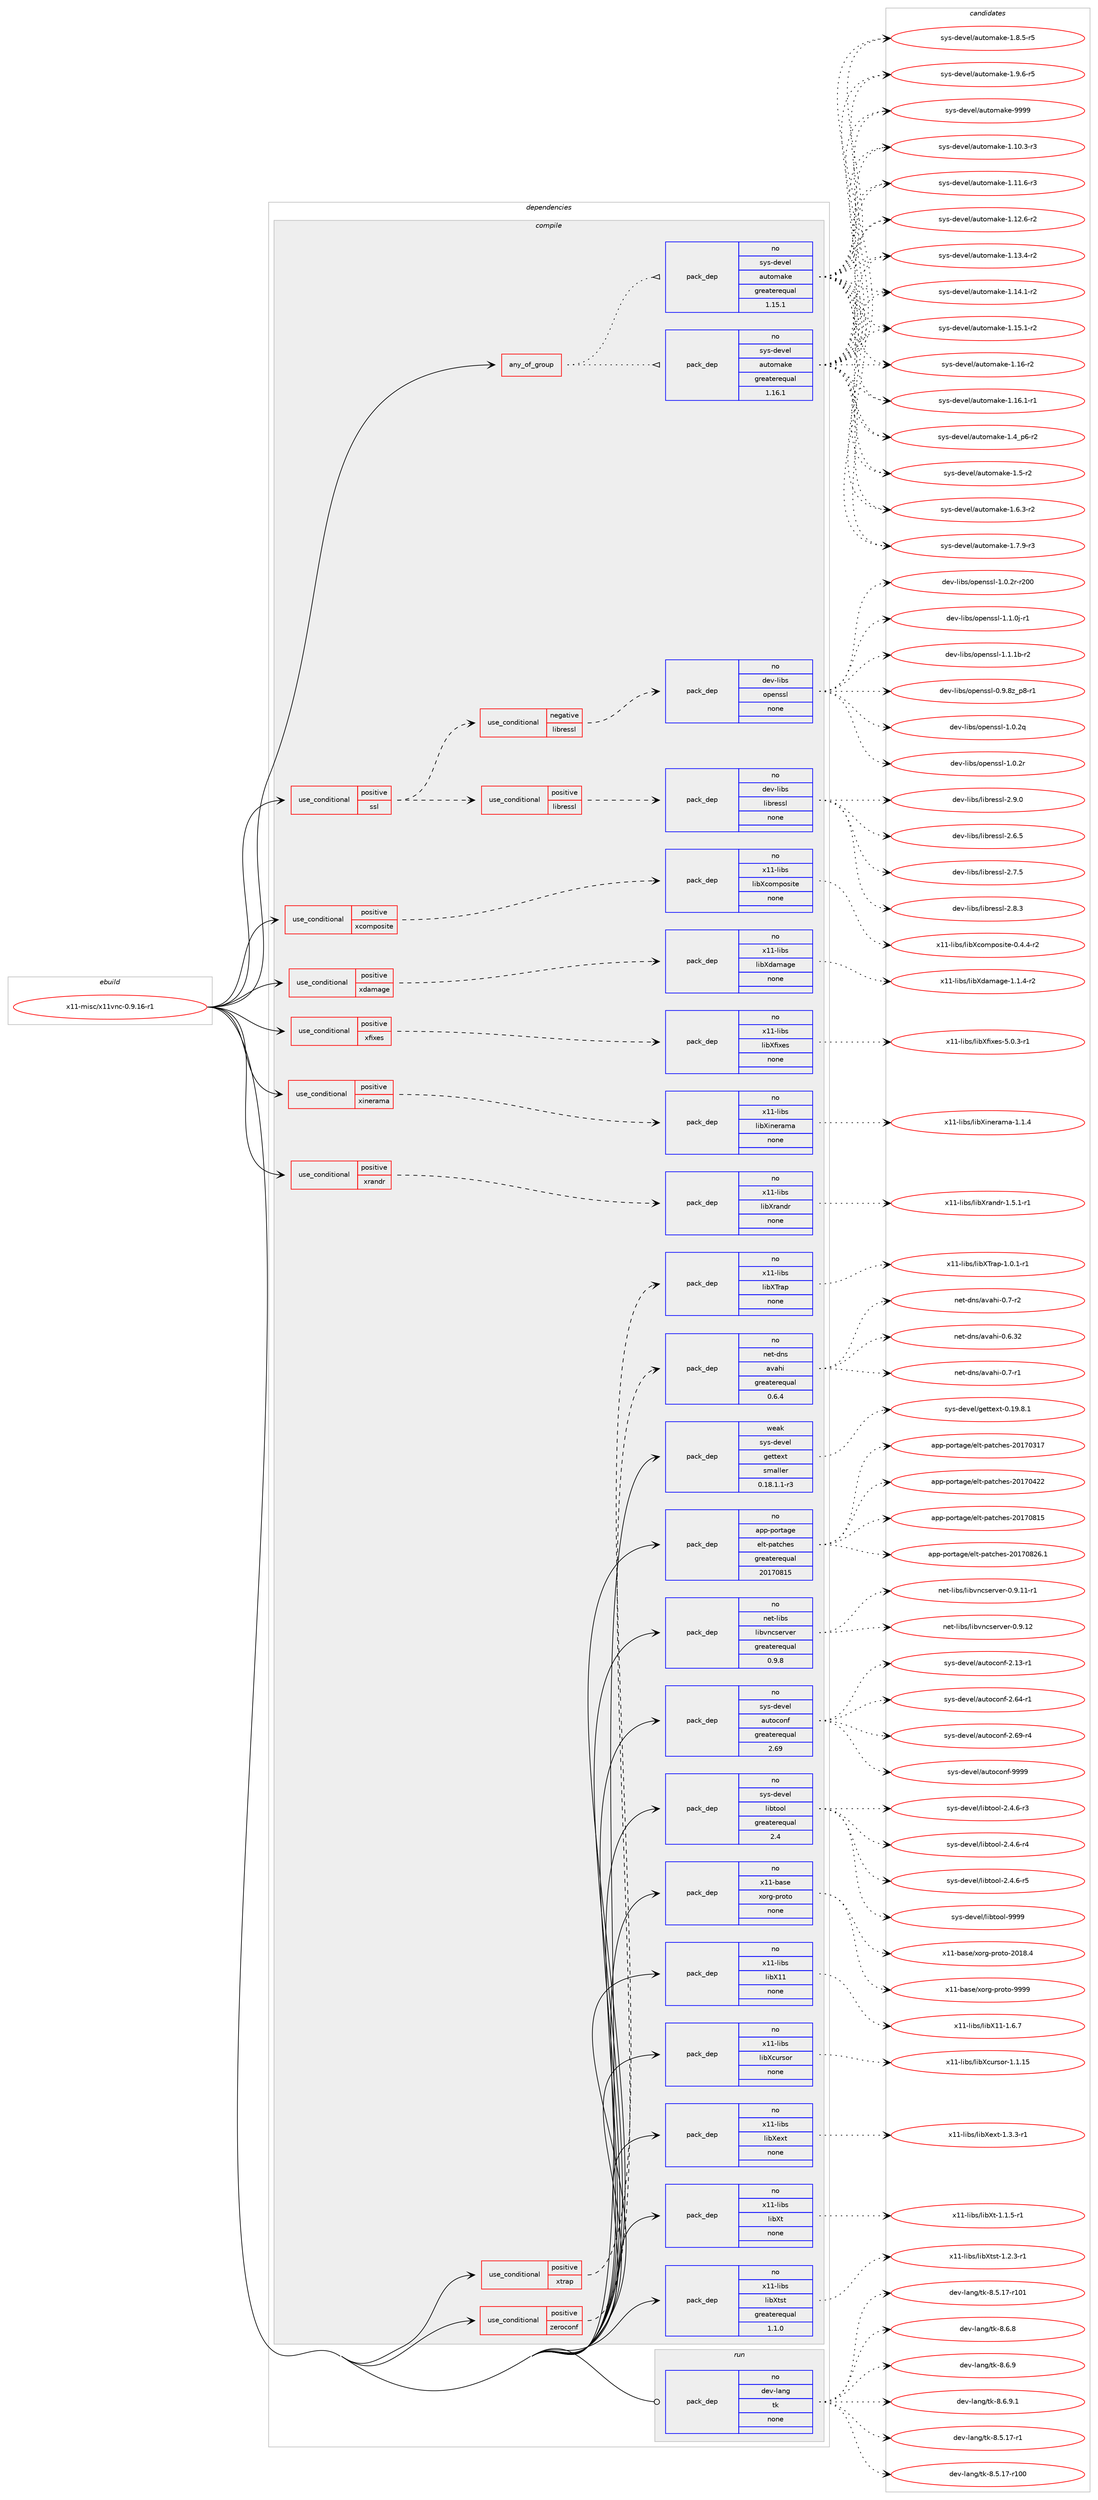 digraph prolog {

# *************
# Graph options
# *************

newrank=true;
concentrate=true;
compound=true;
graph [rankdir=LR,fontname=Helvetica,fontsize=10,ranksep=1.5];#, ranksep=2.5, nodesep=0.2];
edge  [arrowhead=vee];
node  [fontname=Helvetica,fontsize=10];

# **********
# The ebuild
# **********

subgraph cluster_leftcol {
color=gray;
rank=same;
label=<<i>ebuild</i>>;
id [label="x11-misc/x11vnc-0.9.16-r1", color=red, width=4, href="../x11-misc/x11vnc-0.9.16-r1.svg"];
}

# ****************
# The dependencies
# ****************

subgraph cluster_midcol {
color=gray;
label=<<i>dependencies</i>>;
subgraph cluster_compile {
fillcolor="#eeeeee";
style=filled;
label=<<i>compile</i>>;
subgraph any28722 {
dependency1765233 [label=<<TABLE BORDER="0" CELLBORDER="1" CELLSPACING="0" CELLPADDING="4"><TR><TD CELLPADDING="10">any_of_group</TD></TR></TABLE>>, shape=none, color=red];subgraph pack1268744 {
dependency1765234 [label=<<TABLE BORDER="0" CELLBORDER="1" CELLSPACING="0" CELLPADDING="4" WIDTH="220"><TR><TD ROWSPAN="6" CELLPADDING="30">pack_dep</TD></TR><TR><TD WIDTH="110">no</TD></TR><TR><TD>sys-devel</TD></TR><TR><TD>automake</TD></TR><TR><TD>greaterequal</TD></TR><TR><TD>1.16.1</TD></TR></TABLE>>, shape=none, color=blue];
}
dependency1765233:e -> dependency1765234:w [weight=20,style="dotted",arrowhead="oinv"];
subgraph pack1268745 {
dependency1765235 [label=<<TABLE BORDER="0" CELLBORDER="1" CELLSPACING="0" CELLPADDING="4" WIDTH="220"><TR><TD ROWSPAN="6" CELLPADDING="30">pack_dep</TD></TR><TR><TD WIDTH="110">no</TD></TR><TR><TD>sys-devel</TD></TR><TR><TD>automake</TD></TR><TR><TD>greaterequal</TD></TR><TR><TD>1.15.1</TD></TR></TABLE>>, shape=none, color=blue];
}
dependency1765233:e -> dependency1765235:w [weight=20,style="dotted",arrowhead="oinv"];
}
id:e -> dependency1765233:w [weight=20,style="solid",arrowhead="vee"];
subgraph cond466759 {
dependency1765236 [label=<<TABLE BORDER="0" CELLBORDER="1" CELLSPACING="0" CELLPADDING="4"><TR><TD ROWSPAN="3" CELLPADDING="10">use_conditional</TD></TR><TR><TD>positive</TD></TR><TR><TD>ssl</TD></TR></TABLE>>, shape=none, color=red];
subgraph cond466760 {
dependency1765237 [label=<<TABLE BORDER="0" CELLBORDER="1" CELLSPACING="0" CELLPADDING="4"><TR><TD ROWSPAN="3" CELLPADDING="10">use_conditional</TD></TR><TR><TD>negative</TD></TR><TR><TD>libressl</TD></TR></TABLE>>, shape=none, color=red];
subgraph pack1268746 {
dependency1765238 [label=<<TABLE BORDER="0" CELLBORDER="1" CELLSPACING="0" CELLPADDING="4" WIDTH="220"><TR><TD ROWSPAN="6" CELLPADDING="30">pack_dep</TD></TR><TR><TD WIDTH="110">no</TD></TR><TR><TD>dev-libs</TD></TR><TR><TD>openssl</TD></TR><TR><TD>none</TD></TR><TR><TD></TD></TR></TABLE>>, shape=none, color=blue];
}
dependency1765237:e -> dependency1765238:w [weight=20,style="dashed",arrowhead="vee"];
}
dependency1765236:e -> dependency1765237:w [weight=20,style="dashed",arrowhead="vee"];
subgraph cond466761 {
dependency1765239 [label=<<TABLE BORDER="0" CELLBORDER="1" CELLSPACING="0" CELLPADDING="4"><TR><TD ROWSPAN="3" CELLPADDING="10">use_conditional</TD></TR><TR><TD>positive</TD></TR><TR><TD>libressl</TD></TR></TABLE>>, shape=none, color=red];
subgraph pack1268747 {
dependency1765240 [label=<<TABLE BORDER="0" CELLBORDER="1" CELLSPACING="0" CELLPADDING="4" WIDTH="220"><TR><TD ROWSPAN="6" CELLPADDING="30">pack_dep</TD></TR><TR><TD WIDTH="110">no</TD></TR><TR><TD>dev-libs</TD></TR><TR><TD>libressl</TD></TR><TR><TD>none</TD></TR><TR><TD></TD></TR></TABLE>>, shape=none, color=blue];
}
dependency1765239:e -> dependency1765240:w [weight=20,style="dashed",arrowhead="vee"];
}
dependency1765236:e -> dependency1765239:w [weight=20,style="dashed",arrowhead="vee"];
}
id:e -> dependency1765236:w [weight=20,style="solid",arrowhead="vee"];
subgraph cond466762 {
dependency1765241 [label=<<TABLE BORDER="0" CELLBORDER="1" CELLSPACING="0" CELLPADDING="4"><TR><TD ROWSPAN="3" CELLPADDING="10">use_conditional</TD></TR><TR><TD>positive</TD></TR><TR><TD>xcomposite</TD></TR></TABLE>>, shape=none, color=red];
subgraph pack1268748 {
dependency1765242 [label=<<TABLE BORDER="0" CELLBORDER="1" CELLSPACING="0" CELLPADDING="4" WIDTH="220"><TR><TD ROWSPAN="6" CELLPADDING="30">pack_dep</TD></TR><TR><TD WIDTH="110">no</TD></TR><TR><TD>x11-libs</TD></TR><TR><TD>libXcomposite</TD></TR><TR><TD>none</TD></TR><TR><TD></TD></TR></TABLE>>, shape=none, color=blue];
}
dependency1765241:e -> dependency1765242:w [weight=20,style="dashed",arrowhead="vee"];
}
id:e -> dependency1765241:w [weight=20,style="solid",arrowhead="vee"];
subgraph cond466763 {
dependency1765243 [label=<<TABLE BORDER="0" CELLBORDER="1" CELLSPACING="0" CELLPADDING="4"><TR><TD ROWSPAN="3" CELLPADDING="10">use_conditional</TD></TR><TR><TD>positive</TD></TR><TR><TD>xdamage</TD></TR></TABLE>>, shape=none, color=red];
subgraph pack1268749 {
dependency1765244 [label=<<TABLE BORDER="0" CELLBORDER="1" CELLSPACING="0" CELLPADDING="4" WIDTH="220"><TR><TD ROWSPAN="6" CELLPADDING="30">pack_dep</TD></TR><TR><TD WIDTH="110">no</TD></TR><TR><TD>x11-libs</TD></TR><TR><TD>libXdamage</TD></TR><TR><TD>none</TD></TR><TR><TD></TD></TR></TABLE>>, shape=none, color=blue];
}
dependency1765243:e -> dependency1765244:w [weight=20,style="dashed",arrowhead="vee"];
}
id:e -> dependency1765243:w [weight=20,style="solid",arrowhead="vee"];
subgraph cond466764 {
dependency1765245 [label=<<TABLE BORDER="0" CELLBORDER="1" CELLSPACING="0" CELLPADDING="4"><TR><TD ROWSPAN="3" CELLPADDING="10">use_conditional</TD></TR><TR><TD>positive</TD></TR><TR><TD>xfixes</TD></TR></TABLE>>, shape=none, color=red];
subgraph pack1268750 {
dependency1765246 [label=<<TABLE BORDER="0" CELLBORDER="1" CELLSPACING="0" CELLPADDING="4" WIDTH="220"><TR><TD ROWSPAN="6" CELLPADDING="30">pack_dep</TD></TR><TR><TD WIDTH="110">no</TD></TR><TR><TD>x11-libs</TD></TR><TR><TD>libXfixes</TD></TR><TR><TD>none</TD></TR><TR><TD></TD></TR></TABLE>>, shape=none, color=blue];
}
dependency1765245:e -> dependency1765246:w [weight=20,style="dashed",arrowhead="vee"];
}
id:e -> dependency1765245:w [weight=20,style="solid",arrowhead="vee"];
subgraph cond466765 {
dependency1765247 [label=<<TABLE BORDER="0" CELLBORDER="1" CELLSPACING="0" CELLPADDING="4"><TR><TD ROWSPAN="3" CELLPADDING="10">use_conditional</TD></TR><TR><TD>positive</TD></TR><TR><TD>xinerama</TD></TR></TABLE>>, shape=none, color=red];
subgraph pack1268751 {
dependency1765248 [label=<<TABLE BORDER="0" CELLBORDER="1" CELLSPACING="0" CELLPADDING="4" WIDTH="220"><TR><TD ROWSPAN="6" CELLPADDING="30">pack_dep</TD></TR><TR><TD WIDTH="110">no</TD></TR><TR><TD>x11-libs</TD></TR><TR><TD>libXinerama</TD></TR><TR><TD>none</TD></TR><TR><TD></TD></TR></TABLE>>, shape=none, color=blue];
}
dependency1765247:e -> dependency1765248:w [weight=20,style="dashed",arrowhead="vee"];
}
id:e -> dependency1765247:w [weight=20,style="solid",arrowhead="vee"];
subgraph cond466766 {
dependency1765249 [label=<<TABLE BORDER="0" CELLBORDER="1" CELLSPACING="0" CELLPADDING="4"><TR><TD ROWSPAN="3" CELLPADDING="10">use_conditional</TD></TR><TR><TD>positive</TD></TR><TR><TD>xrandr</TD></TR></TABLE>>, shape=none, color=red];
subgraph pack1268752 {
dependency1765250 [label=<<TABLE BORDER="0" CELLBORDER="1" CELLSPACING="0" CELLPADDING="4" WIDTH="220"><TR><TD ROWSPAN="6" CELLPADDING="30">pack_dep</TD></TR><TR><TD WIDTH="110">no</TD></TR><TR><TD>x11-libs</TD></TR><TR><TD>libXrandr</TD></TR><TR><TD>none</TD></TR><TR><TD></TD></TR></TABLE>>, shape=none, color=blue];
}
dependency1765249:e -> dependency1765250:w [weight=20,style="dashed",arrowhead="vee"];
}
id:e -> dependency1765249:w [weight=20,style="solid",arrowhead="vee"];
subgraph cond466767 {
dependency1765251 [label=<<TABLE BORDER="0" CELLBORDER="1" CELLSPACING="0" CELLPADDING="4"><TR><TD ROWSPAN="3" CELLPADDING="10">use_conditional</TD></TR><TR><TD>positive</TD></TR><TR><TD>xtrap</TD></TR></TABLE>>, shape=none, color=red];
subgraph pack1268753 {
dependency1765252 [label=<<TABLE BORDER="0" CELLBORDER="1" CELLSPACING="0" CELLPADDING="4" WIDTH="220"><TR><TD ROWSPAN="6" CELLPADDING="30">pack_dep</TD></TR><TR><TD WIDTH="110">no</TD></TR><TR><TD>x11-libs</TD></TR><TR><TD>libXTrap</TD></TR><TR><TD>none</TD></TR><TR><TD></TD></TR></TABLE>>, shape=none, color=blue];
}
dependency1765251:e -> dependency1765252:w [weight=20,style="dashed",arrowhead="vee"];
}
id:e -> dependency1765251:w [weight=20,style="solid",arrowhead="vee"];
subgraph cond466768 {
dependency1765253 [label=<<TABLE BORDER="0" CELLBORDER="1" CELLSPACING="0" CELLPADDING="4"><TR><TD ROWSPAN="3" CELLPADDING="10">use_conditional</TD></TR><TR><TD>positive</TD></TR><TR><TD>zeroconf</TD></TR></TABLE>>, shape=none, color=red];
subgraph pack1268754 {
dependency1765254 [label=<<TABLE BORDER="0" CELLBORDER="1" CELLSPACING="0" CELLPADDING="4" WIDTH="220"><TR><TD ROWSPAN="6" CELLPADDING="30">pack_dep</TD></TR><TR><TD WIDTH="110">no</TD></TR><TR><TD>net-dns</TD></TR><TR><TD>avahi</TD></TR><TR><TD>greaterequal</TD></TR><TR><TD>0.6.4</TD></TR></TABLE>>, shape=none, color=blue];
}
dependency1765253:e -> dependency1765254:w [weight=20,style="dashed",arrowhead="vee"];
}
id:e -> dependency1765253:w [weight=20,style="solid",arrowhead="vee"];
subgraph pack1268755 {
dependency1765255 [label=<<TABLE BORDER="0" CELLBORDER="1" CELLSPACING="0" CELLPADDING="4" WIDTH="220"><TR><TD ROWSPAN="6" CELLPADDING="30">pack_dep</TD></TR><TR><TD WIDTH="110">no</TD></TR><TR><TD>app-portage</TD></TR><TR><TD>elt-patches</TD></TR><TR><TD>greaterequal</TD></TR><TR><TD>20170815</TD></TR></TABLE>>, shape=none, color=blue];
}
id:e -> dependency1765255:w [weight=20,style="solid",arrowhead="vee"];
subgraph pack1268756 {
dependency1765256 [label=<<TABLE BORDER="0" CELLBORDER="1" CELLSPACING="0" CELLPADDING="4" WIDTH="220"><TR><TD ROWSPAN="6" CELLPADDING="30">pack_dep</TD></TR><TR><TD WIDTH="110">no</TD></TR><TR><TD>net-libs</TD></TR><TR><TD>libvncserver</TD></TR><TR><TD>greaterequal</TD></TR><TR><TD>0.9.8</TD></TR></TABLE>>, shape=none, color=blue];
}
id:e -> dependency1765256:w [weight=20,style="solid",arrowhead="vee"];
subgraph pack1268757 {
dependency1765257 [label=<<TABLE BORDER="0" CELLBORDER="1" CELLSPACING="0" CELLPADDING="4" WIDTH="220"><TR><TD ROWSPAN="6" CELLPADDING="30">pack_dep</TD></TR><TR><TD WIDTH="110">no</TD></TR><TR><TD>sys-devel</TD></TR><TR><TD>autoconf</TD></TR><TR><TD>greaterequal</TD></TR><TR><TD>2.69</TD></TR></TABLE>>, shape=none, color=blue];
}
id:e -> dependency1765257:w [weight=20,style="solid",arrowhead="vee"];
subgraph pack1268758 {
dependency1765258 [label=<<TABLE BORDER="0" CELLBORDER="1" CELLSPACING="0" CELLPADDING="4" WIDTH="220"><TR><TD ROWSPAN="6" CELLPADDING="30">pack_dep</TD></TR><TR><TD WIDTH="110">no</TD></TR><TR><TD>sys-devel</TD></TR><TR><TD>libtool</TD></TR><TR><TD>greaterequal</TD></TR><TR><TD>2.4</TD></TR></TABLE>>, shape=none, color=blue];
}
id:e -> dependency1765258:w [weight=20,style="solid",arrowhead="vee"];
subgraph pack1268759 {
dependency1765259 [label=<<TABLE BORDER="0" CELLBORDER="1" CELLSPACING="0" CELLPADDING="4" WIDTH="220"><TR><TD ROWSPAN="6" CELLPADDING="30">pack_dep</TD></TR><TR><TD WIDTH="110">no</TD></TR><TR><TD>x11-base</TD></TR><TR><TD>xorg-proto</TD></TR><TR><TD>none</TD></TR><TR><TD></TD></TR></TABLE>>, shape=none, color=blue];
}
id:e -> dependency1765259:w [weight=20,style="solid",arrowhead="vee"];
subgraph pack1268760 {
dependency1765260 [label=<<TABLE BORDER="0" CELLBORDER="1" CELLSPACING="0" CELLPADDING="4" WIDTH="220"><TR><TD ROWSPAN="6" CELLPADDING="30">pack_dep</TD></TR><TR><TD WIDTH="110">no</TD></TR><TR><TD>x11-libs</TD></TR><TR><TD>libX11</TD></TR><TR><TD>none</TD></TR><TR><TD></TD></TR></TABLE>>, shape=none, color=blue];
}
id:e -> dependency1765260:w [weight=20,style="solid",arrowhead="vee"];
subgraph pack1268761 {
dependency1765261 [label=<<TABLE BORDER="0" CELLBORDER="1" CELLSPACING="0" CELLPADDING="4" WIDTH="220"><TR><TD ROWSPAN="6" CELLPADDING="30">pack_dep</TD></TR><TR><TD WIDTH="110">no</TD></TR><TR><TD>x11-libs</TD></TR><TR><TD>libXcursor</TD></TR><TR><TD>none</TD></TR><TR><TD></TD></TR></TABLE>>, shape=none, color=blue];
}
id:e -> dependency1765261:w [weight=20,style="solid",arrowhead="vee"];
subgraph pack1268762 {
dependency1765262 [label=<<TABLE BORDER="0" CELLBORDER="1" CELLSPACING="0" CELLPADDING="4" WIDTH="220"><TR><TD ROWSPAN="6" CELLPADDING="30">pack_dep</TD></TR><TR><TD WIDTH="110">no</TD></TR><TR><TD>x11-libs</TD></TR><TR><TD>libXext</TD></TR><TR><TD>none</TD></TR><TR><TD></TD></TR></TABLE>>, shape=none, color=blue];
}
id:e -> dependency1765262:w [weight=20,style="solid",arrowhead="vee"];
subgraph pack1268763 {
dependency1765263 [label=<<TABLE BORDER="0" CELLBORDER="1" CELLSPACING="0" CELLPADDING="4" WIDTH="220"><TR><TD ROWSPAN="6" CELLPADDING="30">pack_dep</TD></TR><TR><TD WIDTH="110">no</TD></TR><TR><TD>x11-libs</TD></TR><TR><TD>libXt</TD></TR><TR><TD>none</TD></TR><TR><TD></TD></TR></TABLE>>, shape=none, color=blue];
}
id:e -> dependency1765263:w [weight=20,style="solid",arrowhead="vee"];
subgraph pack1268764 {
dependency1765264 [label=<<TABLE BORDER="0" CELLBORDER="1" CELLSPACING="0" CELLPADDING="4" WIDTH="220"><TR><TD ROWSPAN="6" CELLPADDING="30">pack_dep</TD></TR><TR><TD WIDTH="110">no</TD></TR><TR><TD>x11-libs</TD></TR><TR><TD>libXtst</TD></TR><TR><TD>greaterequal</TD></TR><TR><TD>1.1.0</TD></TR></TABLE>>, shape=none, color=blue];
}
id:e -> dependency1765264:w [weight=20,style="solid",arrowhead="vee"];
subgraph pack1268765 {
dependency1765265 [label=<<TABLE BORDER="0" CELLBORDER="1" CELLSPACING="0" CELLPADDING="4" WIDTH="220"><TR><TD ROWSPAN="6" CELLPADDING="30">pack_dep</TD></TR><TR><TD WIDTH="110">weak</TD></TR><TR><TD>sys-devel</TD></TR><TR><TD>gettext</TD></TR><TR><TD>smaller</TD></TR><TR><TD>0.18.1.1-r3</TD></TR></TABLE>>, shape=none, color=blue];
}
id:e -> dependency1765265:w [weight=20,style="solid",arrowhead="vee"];
}
subgraph cluster_compileandrun {
fillcolor="#eeeeee";
style=filled;
label=<<i>compile and run</i>>;
}
subgraph cluster_run {
fillcolor="#eeeeee";
style=filled;
label=<<i>run</i>>;
subgraph pack1268766 {
dependency1765266 [label=<<TABLE BORDER="0" CELLBORDER="1" CELLSPACING="0" CELLPADDING="4" WIDTH="220"><TR><TD ROWSPAN="6" CELLPADDING="30">pack_dep</TD></TR><TR><TD WIDTH="110">no</TD></TR><TR><TD>dev-lang</TD></TR><TR><TD>tk</TD></TR><TR><TD>none</TD></TR><TR><TD></TD></TR></TABLE>>, shape=none, color=blue];
}
id:e -> dependency1765266:w [weight=20,style="solid",arrowhead="odot"];
}
}

# **************
# The candidates
# **************

subgraph cluster_choices {
rank=same;
color=gray;
label=<<i>candidates</i>>;

subgraph choice1268744 {
color=black;
nodesep=1;
choice11512111545100101118101108479711711611110997107101454946494846514511451 [label="sys-devel/automake-1.10.3-r3", color=red, width=4,href="../sys-devel/automake-1.10.3-r3.svg"];
choice11512111545100101118101108479711711611110997107101454946494946544511451 [label="sys-devel/automake-1.11.6-r3", color=red, width=4,href="../sys-devel/automake-1.11.6-r3.svg"];
choice11512111545100101118101108479711711611110997107101454946495046544511450 [label="sys-devel/automake-1.12.6-r2", color=red, width=4,href="../sys-devel/automake-1.12.6-r2.svg"];
choice11512111545100101118101108479711711611110997107101454946495146524511450 [label="sys-devel/automake-1.13.4-r2", color=red, width=4,href="../sys-devel/automake-1.13.4-r2.svg"];
choice11512111545100101118101108479711711611110997107101454946495246494511450 [label="sys-devel/automake-1.14.1-r2", color=red, width=4,href="../sys-devel/automake-1.14.1-r2.svg"];
choice11512111545100101118101108479711711611110997107101454946495346494511450 [label="sys-devel/automake-1.15.1-r2", color=red, width=4,href="../sys-devel/automake-1.15.1-r2.svg"];
choice1151211154510010111810110847971171161111099710710145494649544511450 [label="sys-devel/automake-1.16-r2", color=red, width=4,href="../sys-devel/automake-1.16-r2.svg"];
choice11512111545100101118101108479711711611110997107101454946495446494511449 [label="sys-devel/automake-1.16.1-r1", color=red, width=4,href="../sys-devel/automake-1.16.1-r1.svg"];
choice115121115451001011181011084797117116111109971071014549465295112544511450 [label="sys-devel/automake-1.4_p6-r2", color=red, width=4,href="../sys-devel/automake-1.4_p6-r2.svg"];
choice11512111545100101118101108479711711611110997107101454946534511450 [label="sys-devel/automake-1.5-r2", color=red, width=4,href="../sys-devel/automake-1.5-r2.svg"];
choice115121115451001011181011084797117116111109971071014549465446514511450 [label="sys-devel/automake-1.6.3-r2", color=red, width=4,href="../sys-devel/automake-1.6.3-r2.svg"];
choice115121115451001011181011084797117116111109971071014549465546574511451 [label="sys-devel/automake-1.7.9-r3", color=red, width=4,href="../sys-devel/automake-1.7.9-r3.svg"];
choice115121115451001011181011084797117116111109971071014549465646534511453 [label="sys-devel/automake-1.8.5-r5", color=red, width=4,href="../sys-devel/automake-1.8.5-r5.svg"];
choice115121115451001011181011084797117116111109971071014549465746544511453 [label="sys-devel/automake-1.9.6-r5", color=red, width=4,href="../sys-devel/automake-1.9.6-r5.svg"];
choice115121115451001011181011084797117116111109971071014557575757 [label="sys-devel/automake-9999", color=red, width=4,href="../sys-devel/automake-9999.svg"];
dependency1765234:e -> choice11512111545100101118101108479711711611110997107101454946494846514511451:w [style=dotted,weight="100"];
dependency1765234:e -> choice11512111545100101118101108479711711611110997107101454946494946544511451:w [style=dotted,weight="100"];
dependency1765234:e -> choice11512111545100101118101108479711711611110997107101454946495046544511450:w [style=dotted,weight="100"];
dependency1765234:e -> choice11512111545100101118101108479711711611110997107101454946495146524511450:w [style=dotted,weight="100"];
dependency1765234:e -> choice11512111545100101118101108479711711611110997107101454946495246494511450:w [style=dotted,weight="100"];
dependency1765234:e -> choice11512111545100101118101108479711711611110997107101454946495346494511450:w [style=dotted,weight="100"];
dependency1765234:e -> choice1151211154510010111810110847971171161111099710710145494649544511450:w [style=dotted,weight="100"];
dependency1765234:e -> choice11512111545100101118101108479711711611110997107101454946495446494511449:w [style=dotted,weight="100"];
dependency1765234:e -> choice115121115451001011181011084797117116111109971071014549465295112544511450:w [style=dotted,weight="100"];
dependency1765234:e -> choice11512111545100101118101108479711711611110997107101454946534511450:w [style=dotted,weight="100"];
dependency1765234:e -> choice115121115451001011181011084797117116111109971071014549465446514511450:w [style=dotted,weight="100"];
dependency1765234:e -> choice115121115451001011181011084797117116111109971071014549465546574511451:w [style=dotted,weight="100"];
dependency1765234:e -> choice115121115451001011181011084797117116111109971071014549465646534511453:w [style=dotted,weight="100"];
dependency1765234:e -> choice115121115451001011181011084797117116111109971071014549465746544511453:w [style=dotted,weight="100"];
dependency1765234:e -> choice115121115451001011181011084797117116111109971071014557575757:w [style=dotted,weight="100"];
}
subgraph choice1268745 {
color=black;
nodesep=1;
choice11512111545100101118101108479711711611110997107101454946494846514511451 [label="sys-devel/automake-1.10.3-r3", color=red, width=4,href="../sys-devel/automake-1.10.3-r3.svg"];
choice11512111545100101118101108479711711611110997107101454946494946544511451 [label="sys-devel/automake-1.11.6-r3", color=red, width=4,href="../sys-devel/automake-1.11.6-r3.svg"];
choice11512111545100101118101108479711711611110997107101454946495046544511450 [label="sys-devel/automake-1.12.6-r2", color=red, width=4,href="../sys-devel/automake-1.12.6-r2.svg"];
choice11512111545100101118101108479711711611110997107101454946495146524511450 [label="sys-devel/automake-1.13.4-r2", color=red, width=4,href="../sys-devel/automake-1.13.4-r2.svg"];
choice11512111545100101118101108479711711611110997107101454946495246494511450 [label="sys-devel/automake-1.14.1-r2", color=red, width=4,href="../sys-devel/automake-1.14.1-r2.svg"];
choice11512111545100101118101108479711711611110997107101454946495346494511450 [label="sys-devel/automake-1.15.1-r2", color=red, width=4,href="../sys-devel/automake-1.15.1-r2.svg"];
choice1151211154510010111810110847971171161111099710710145494649544511450 [label="sys-devel/automake-1.16-r2", color=red, width=4,href="../sys-devel/automake-1.16-r2.svg"];
choice11512111545100101118101108479711711611110997107101454946495446494511449 [label="sys-devel/automake-1.16.1-r1", color=red, width=4,href="../sys-devel/automake-1.16.1-r1.svg"];
choice115121115451001011181011084797117116111109971071014549465295112544511450 [label="sys-devel/automake-1.4_p6-r2", color=red, width=4,href="../sys-devel/automake-1.4_p6-r2.svg"];
choice11512111545100101118101108479711711611110997107101454946534511450 [label="sys-devel/automake-1.5-r2", color=red, width=4,href="../sys-devel/automake-1.5-r2.svg"];
choice115121115451001011181011084797117116111109971071014549465446514511450 [label="sys-devel/automake-1.6.3-r2", color=red, width=4,href="../sys-devel/automake-1.6.3-r2.svg"];
choice115121115451001011181011084797117116111109971071014549465546574511451 [label="sys-devel/automake-1.7.9-r3", color=red, width=4,href="../sys-devel/automake-1.7.9-r3.svg"];
choice115121115451001011181011084797117116111109971071014549465646534511453 [label="sys-devel/automake-1.8.5-r5", color=red, width=4,href="../sys-devel/automake-1.8.5-r5.svg"];
choice115121115451001011181011084797117116111109971071014549465746544511453 [label="sys-devel/automake-1.9.6-r5", color=red, width=4,href="../sys-devel/automake-1.9.6-r5.svg"];
choice115121115451001011181011084797117116111109971071014557575757 [label="sys-devel/automake-9999", color=red, width=4,href="../sys-devel/automake-9999.svg"];
dependency1765235:e -> choice11512111545100101118101108479711711611110997107101454946494846514511451:w [style=dotted,weight="100"];
dependency1765235:e -> choice11512111545100101118101108479711711611110997107101454946494946544511451:w [style=dotted,weight="100"];
dependency1765235:e -> choice11512111545100101118101108479711711611110997107101454946495046544511450:w [style=dotted,weight="100"];
dependency1765235:e -> choice11512111545100101118101108479711711611110997107101454946495146524511450:w [style=dotted,weight="100"];
dependency1765235:e -> choice11512111545100101118101108479711711611110997107101454946495246494511450:w [style=dotted,weight="100"];
dependency1765235:e -> choice11512111545100101118101108479711711611110997107101454946495346494511450:w [style=dotted,weight="100"];
dependency1765235:e -> choice1151211154510010111810110847971171161111099710710145494649544511450:w [style=dotted,weight="100"];
dependency1765235:e -> choice11512111545100101118101108479711711611110997107101454946495446494511449:w [style=dotted,weight="100"];
dependency1765235:e -> choice115121115451001011181011084797117116111109971071014549465295112544511450:w [style=dotted,weight="100"];
dependency1765235:e -> choice11512111545100101118101108479711711611110997107101454946534511450:w [style=dotted,weight="100"];
dependency1765235:e -> choice115121115451001011181011084797117116111109971071014549465446514511450:w [style=dotted,weight="100"];
dependency1765235:e -> choice115121115451001011181011084797117116111109971071014549465546574511451:w [style=dotted,weight="100"];
dependency1765235:e -> choice115121115451001011181011084797117116111109971071014549465646534511453:w [style=dotted,weight="100"];
dependency1765235:e -> choice115121115451001011181011084797117116111109971071014549465746544511453:w [style=dotted,weight="100"];
dependency1765235:e -> choice115121115451001011181011084797117116111109971071014557575757:w [style=dotted,weight="100"];
}
subgraph choice1268746 {
color=black;
nodesep=1;
choice10010111845108105981154711111210111011511510845484657465612295112564511449 [label="dev-libs/openssl-0.9.8z_p8-r1", color=red, width=4,href="../dev-libs/openssl-0.9.8z_p8-r1.svg"];
choice100101118451081059811547111112101110115115108454946484650113 [label="dev-libs/openssl-1.0.2q", color=red, width=4,href="../dev-libs/openssl-1.0.2q.svg"];
choice100101118451081059811547111112101110115115108454946484650114 [label="dev-libs/openssl-1.0.2r", color=red, width=4,href="../dev-libs/openssl-1.0.2r.svg"];
choice10010111845108105981154711111210111011511510845494648465011445114504848 [label="dev-libs/openssl-1.0.2r-r200", color=red, width=4,href="../dev-libs/openssl-1.0.2r-r200.svg"];
choice1001011184510810598115471111121011101151151084549464946481064511449 [label="dev-libs/openssl-1.1.0j-r1", color=red, width=4,href="../dev-libs/openssl-1.1.0j-r1.svg"];
choice100101118451081059811547111112101110115115108454946494649984511450 [label="dev-libs/openssl-1.1.1b-r2", color=red, width=4,href="../dev-libs/openssl-1.1.1b-r2.svg"];
dependency1765238:e -> choice10010111845108105981154711111210111011511510845484657465612295112564511449:w [style=dotted,weight="100"];
dependency1765238:e -> choice100101118451081059811547111112101110115115108454946484650113:w [style=dotted,weight="100"];
dependency1765238:e -> choice100101118451081059811547111112101110115115108454946484650114:w [style=dotted,weight="100"];
dependency1765238:e -> choice10010111845108105981154711111210111011511510845494648465011445114504848:w [style=dotted,weight="100"];
dependency1765238:e -> choice1001011184510810598115471111121011101151151084549464946481064511449:w [style=dotted,weight="100"];
dependency1765238:e -> choice100101118451081059811547111112101110115115108454946494649984511450:w [style=dotted,weight="100"];
}
subgraph choice1268747 {
color=black;
nodesep=1;
choice10010111845108105981154710810598114101115115108455046544653 [label="dev-libs/libressl-2.6.5", color=red, width=4,href="../dev-libs/libressl-2.6.5.svg"];
choice10010111845108105981154710810598114101115115108455046554653 [label="dev-libs/libressl-2.7.5", color=red, width=4,href="../dev-libs/libressl-2.7.5.svg"];
choice10010111845108105981154710810598114101115115108455046564651 [label="dev-libs/libressl-2.8.3", color=red, width=4,href="../dev-libs/libressl-2.8.3.svg"];
choice10010111845108105981154710810598114101115115108455046574648 [label="dev-libs/libressl-2.9.0", color=red, width=4,href="../dev-libs/libressl-2.9.0.svg"];
dependency1765240:e -> choice10010111845108105981154710810598114101115115108455046544653:w [style=dotted,weight="100"];
dependency1765240:e -> choice10010111845108105981154710810598114101115115108455046554653:w [style=dotted,weight="100"];
dependency1765240:e -> choice10010111845108105981154710810598114101115115108455046564651:w [style=dotted,weight="100"];
dependency1765240:e -> choice10010111845108105981154710810598114101115115108455046574648:w [style=dotted,weight="100"];
}
subgraph choice1268748 {
color=black;
nodesep=1;
choice12049494510810598115471081059888991111091121111151051161014548465246524511450 [label="x11-libs/libXcomposite-0.4.4-r2", color=red, width=4,href="../x11-libs/libXcomposite-0.4.4-r2.svg"];
dependency1765242:e -> choice12049494510810598115471081059888991111091121111151051161014548465246524511450:w [style=dotted,weight="100"];
}
subgraph choice1268749 {
color=black;
nodesep=1;
choice1204949451081059811547108105988810097109971031014549464946524511450 [label="x11-libs/libXdamage-1.1.4-r2", color=red, width=4,href="../x11-libs/libXdamage-1.1.4-r2.svg"];
dependency1765244:e -> choice1204949451081059811547108105988810097109971031014549464946524511450:w [style=dotted,weight="100"];
}
subgraph choice1268750 {
color=black;
nodesep=1;
choice120494945108105981154710810598881021051201011154553464846514511449 [label="x11-libs/libXfixes-5.0.3-r1", color=red, width=4,href="../x11-libs/libXfixes-5.0.3-r1.svg"];
dependency1765246:e -> choice120494945108105981154710810598881021051201011154553464846514511449:w [style=dotted,weight="100"];
}
subgraph choice1268751 {
color=black;
nodesep=1;
choice120494945108105981154710810598881051101011149710997454946494652 [label="x11-libs/libXinerama-1.1.4", color=red, width=4,href="../x11-libs/libXinerama-1.1.4.svg"];
dependency1765248:e -> choice120494945108105981154710810598881051101011149710997454946494652:w [style=dotted,weight="100"];
}
subgraph choice1268752 {
color=black;
nodesep=1;
choice12049494510810598115471081059888114971101001144549465346494511449 [label="x11-libs/libXrandr-1.5.1-r1", color=red, width=4,href="../x11-libs/libXrandr-1.5.1-r1.svg"];
dependency1765250:e -> choice12049494510810598115471081059888114971101001144549465346494511449:w [style=dotted,weight="100"];
}
subgraph choice1268753 {
color=black;
nodesep=1;
choice1204949451081059811547108105988884114971124549464846494511449 [label="x11-libs/libXTrap-1.0.1-r1", color=red, width=4,href="../x11-libs/libXTrap-1.0.1-r1.svg"];
dependency1765252:e -> choice1204949451081059811547108105988884114971124549464846494511449:w [style=dotted,weight="100"];
}
subgraph choice1268754 {
color=black;
nodesep=1;
choice1101011164510011011547971189710410545484654465150 [label="net-dns/avahi-0.6.32", color=red, width=4,href="../net-dns/avahi-0.6.32.svg"];
choice11010111645100110115479711897104105454846554511449 [label="net-dns/avahi-0.7-r1", color=red, width=4,href="../net-dns/avahi-0.7-r1.svg"];
choice11010111645100110115479711897104105454846554511450 [label="net-dns/avahi-0.7-r2", color=red, width=4,href="../net-dns/avahi-0.7-r2.svg"];
dependency1765254:e -> choice1101011164510011011547971189710410545484654465150:w [style=dotted,weight="100"];
dependency1765254:e -> choice11010111645100110115479711897104105454846554511449:w [style=dotted,weight="100"];
dependency1765254:e -> choice11010111645100110115479711897104105454846554511450:w [style=dotted,weight="100"];
}
subgraph choice1268755 {
color=black;
nodesep=1;
choice97112112451121111141169710310147101108116451129711699104101115455048495548514955 [label="app-portage/elt-patches-20170317", color=red, width=4,href="../app-portage/elt-patches-20170317.svg"];
choice97112112451121111141169710310147101108116451129711699104101115455048495548525050 [label="app-portage/elt-patches-20170422", color=red, width=4,href="../app-portage/elt-patches-20170422.svg"];
choice97112112451121111141169710310147101108116451129711699104101115455048495548564953 [label="app-portage/elt-patches-20170815", color=red, width=4,href="../app-portage/elt-patches-20170815.svg"];
choice971121124511211111411697103101471011081164511297116991041011154550484955485650544649 [label="app-portage/elt-patches-20170826.1", color=red, width=4,href="../app-portage/elt-patches-20170826.1.svg"];
dependency1765255:e -> choice97112112451121111141169710310147101108116451129711699104101115455048495548514955:w [style=dotted,weight="100"];
dependency1765255:e -> choice97112112451121111141169710310147101108116451129711699104101115455048495548525050:w [style=dotted,weight="100"];
dependency1765255:e -> choice97112112451121111141169710310147101108116451129711699104101115455048495548564953:w [style=dotted,weight="100"];
dependency1765255:e -> choice971121124511211111411697103101471011081164511297116991041011154550484955485650544649:w [style=dotted,weight="100"];
}
subgraph choice1268756 {
color=black;
nodesep=1;
choice1101011164510810598115471081059811811099115101114118101114454846574649494511449 [label="net-libs/libvncserver-0.9.11-r1", color=red, width=4,href="../net-libs/libvncserver-0.9.11-r1.svg"];
choice110101116451081059811547108105981181109911510111411810111445484657464950 [label="net-libs/libvncserver-0.9.12", color=red, width=4,href="../net-libs/libvncserver-0.9.12.svg"];
dependency1765256:e -> choice1101011164510810598115471081059811811099115101114118101114454846574649494511449:w [style=dotted,weight="100"];
dependency1765256:e -> choice110101116451081059811547108105981181109911510111411810111445484657464950:w [style=dotted,weight="100"];
}
subgraph choice1268757 {
color=black;
nodesep=1;
choice1151211154510010111810110847971171161119911111010245504649514511449 [label="sys-devel/autoconf-2.13-r1", color=red, width=4,href="../sys-devel/autoconf-2.13-r1.svg"];
choice1151211154510010111810110847971171161119911111010245504654524511449 [label="sys-devel/autoconf-2.64-r1", color=red, width=4,href="../sys-devel/autoconf-2.64-r1.svg"];
choice1151211154510010111810110847971171161119911111010245504654574511452 [label="sys-devel/autoconf-2.69-r4", color=red, width=4,href="../sys-devel/autoconf-2.69-r4.svg"];
choice115121115451001011181011084797117116111991111101024557575757 [label="sys-devel/autoconf-9999", color=red, width=4,href="../sys-devel/autoconf-9999.svg"];
dependency1765257:e -> choice1151211154510010111810110847971171161119911111010245504649514511449:w [style=dotted,weight="100"];
dependency1765257:e -> choice1151211154510010111810110847971171161119911111010245504654524511449:w [style=dotted,weight="100"];
dependency1765257:e -> choice1151211154510010111810110847971171161119911111010245504654574511452:w [style=dotted,weight="100"];
dependency1765257:e -> choice115121115451001011181011084797117116111991111101024557575757:w [style=dotted,weight="100"];
}
subgraph choice1268758 {
color=black;
nodesep=1;
choice1151211154510010111810110847108105981161111111084550465246544511451 [label="sys-devel/libtool-2.4.6-r3", color=red, width=4,href="../sys-devel/libtool-2.4.6-r3.svg"];
choice1151211154510010111810110847108105981161111111084550465246544511452 [label="sys-devel/libtool-2.4.6-r4", color=red, width=4,href="../sys-devel/libtool-2.4.6-r4.svg"];
choice1151211154510010111810110847108105981161111111084550465246544511453 [label="sys-devel/libtool-2.4.6-r5", color=red, width=4,href="../sys-devel/libtool-2.4.6-r5.svg"];
choice1151211154510010111810110847108105981161111111084557575757 [label="sys-devel/libtool-9999", color=red, width=4,href="../sys-devel/libtool-9999.svg"];
dependency1765258:e -> choice1151211154510010111810110847108105981161111111084550465246544511451:w [style=dotted,weight="100"];
dependency1765258:e -> choice1151211154510010111810110847108105981161111111084550465246544511452:w [style=dotted,weight="100"];
dependency1765258:e -> choice1151211154510010111810110847108105981161111111084550465246544511453:w [style=dotted,weight="100"];
dependency1765258:e -> choice1151211154510010111810110847108105981161111111084557575757:w [style=dotted,weight="100"];
}
subgraph choice1268759 {
color=black;
nodesep=1;
choice1204949459897115101471201111141034511211411111611145504849564652 [label="x11-base/xorg-proto-2018.4", color=red, width=4,href="../x11-base/xorg-proto-2018.4.svg"];
choice120494945989711510147120111114103451121141111161114557575757 [label="x11-base/xorg-proto-9999", color=red, width=4,href="../x11-base/xorg-proto-9999.svg"];
dependency1765259:e -> choice1204949459897115101471201111141034511211411111611145504849564652:w [style=dotted,weight="100"];
dependency1765259:e -> choice120494945989711510147120111114103451121141111161114557575757:w [style=dotted,weight="100"];
}
subgraph choice1268760 {
color=black;
nodesep=1;
choice120494945108105981154710810598884949454946544655 [label="x11-libs/libX11-1.6.7", color=red, width=4,href="../x11-libs/libX11-1.6.7.svg"];
dependency1765260:e -> choice120494945108105981154710810598884949454946544655:w [style=dotted,weight="100"];
}
subgraph choice1268761 {
color=black;
nodesep=1;
choice120494945108105981154710810598889911711411511111445494649464953 [label="x11-libs/libXcursor-1.1.15", color=red, width=4,href="../x11-libs/libXcursor-1.1.15.svg"];
dependency1765261:e -> choice120494945108105981154710810598889911711411511111445494649464953:w [style=dotted,weight="100"];
}
subgraph choice1268762 {
color=black;
nodesep=1;
choice120494945108105981154710810598881011201164549465146514511449 [label="x11-libs/libXext-1.3.3-r1", color=red, width=4,href="../x11-libs/libXext-1.3.3-r1.svg"];
dependency1765262:e -> choice120494945108105981154710810598881011201164549465146514511449:w [style=dotted,weight="100"];
}
subgraph choice1268763 {
color=black;
nodesep=1;
choice120494945108105981154710810598881164549464946534511449 [label="x11-libs/libXt-1.1.5-r1", color=red, width=4,href="../x11-libs/libXt-1.1.5-r1.svg"];
dependency1765263:e -> choice120494945108105981154710810598881164549464946534511449:w [style=dotted,weight="100"];
}
subgraph choice1268764 {
color=black;
nodesep=1;
choice120494945108105981154710810598881161151164549465046514511449 [label="x11-libs/libXtst-1.2.3-r1", color=red, width=4,href="../x11-libs/libXtst-1.2.3-r1.svg"];
dependency1765264:e -> choice120494945108105981154710810598881161151164549465046514511449:w [style=dotted,weight="100"];
}
subgraph choice1268765 {
color=black;
nodesep=1;
choice1151211154510010111810110847103101116116101120116454846495746564649 [label="sys-devel/gettext-0.19.8.1", color=red, width=4,href="../sys-devel/gettext-0.19.8.1.svg"];
dependency1765265:e -> choice1151211154510010111810110847103101116116101120116454846495746564649:w [style=dotted,weight="100"];
}
subgraph choice1268766 {
color=black;
nodesep=1;
choice100101118451089711010347116107455646534649554511449 [label="dev-lang/tk-8.5.17-r1", color=red, width=4,href="../dev-lang/tk-8.5.17-r1.svg"];
choice1001011184510897110103471161074556465346495545114494848 [label="dev-lang/tk-8.5.17-r100", color=red, width=4,href="../dev-lang/tk-8.5.17-r100.svg"];
choice1001011184510897110103471161074556465346495545114494849 [label="dev-lang/tk-8.5.17-r101", color=red, width=4,href="../dev-lang/tk-8.5.17-r101.svg"];
choice100101118451089711010347116107455646544656 [label="dev-lang/tk-8.6.8", color=red, width=4,href="../dev-lang/tk-8.6.8.svg"];
choice100101118451089711010347116107455646544657 [label="dev-lang/tk-8.6.9", color=red, width=4,href="../dev-lang/tk-8.6.9.svg"];
choice1001011184510897110103471161074556465446574649 [label="dev-lang/tk-8.6.9.1", color=red, width=4,href="../dev-lang/tk-8.6.9.1.svg"];
dependency1765266:e -> choice100101118451089711010347116107455646534649554511449:w [style=dotted,weight="100"];
dependency1765266:e -> choice1001011184510897110103471161074556465346495545114494848:w [style=dotted,weight="100"];
dependency1765266:e -> choice1001011184510897110103471161074556465346495545114494849:w [style=dotted,weight="100"];
dependency1765266:e -> choice100101118451089711010347116107455646544656:w [style=dotted,weight="100"];
dependency1765266:e -> choice100101118451089711010347116107455646544657:w [style=dotted,weight="100"];
dependency1765266:e -> choice1001011184510897110103471161074556465446574649:w [style=dotted,weight="100"];
}
}

}
